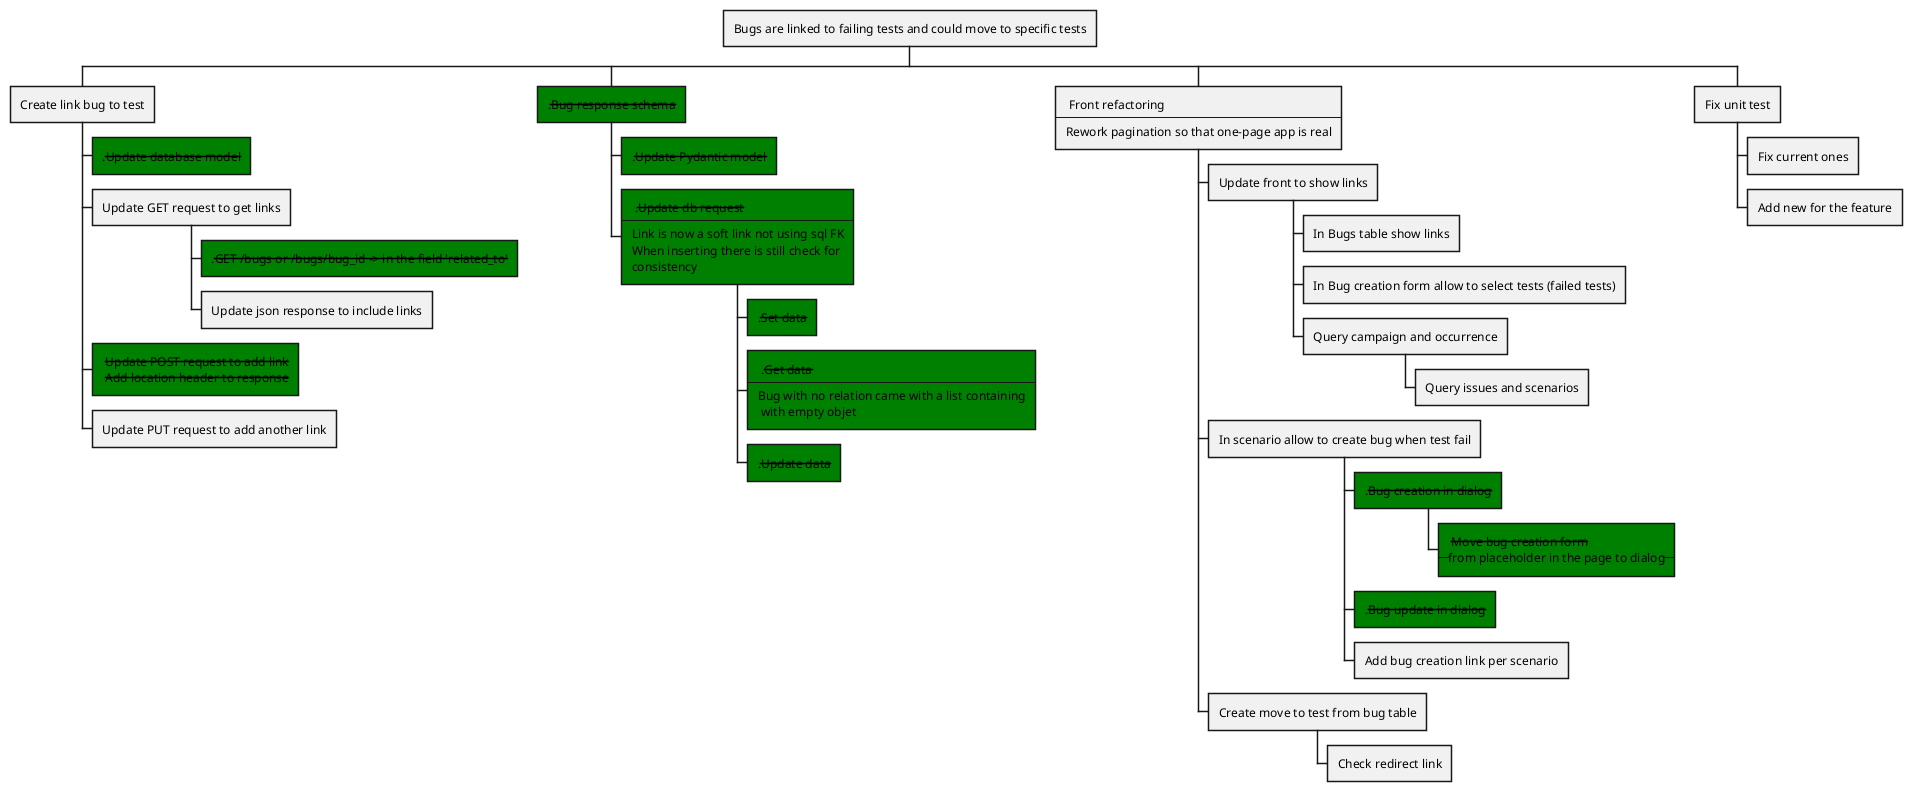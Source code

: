 @startwbs
'https://plantuml.com/wbs-diagram

'https://github.com/Hidden-goblin/eaidashboard/issues/67

* Bugs are linked to failing tests and could move to specific tests
** Create link bug to test
***[#green] .--Update database model--
*** Update GET request to get links
****[#green] .--GET /bugs or /bugs/bug_id -> in the field 'related_to'--
**** Update json response to include links
***[#green]: --Update POST request to add link--
 --Add location header to response--;
*** Update PUT request to add another link
**[#green] .--Bug response schema--
***[#green] .--Update Pydantic model--
***[#green]: .--Update db request--
----
Link is now a soft link not using sql FK
When inserting there is still check for
consistency;
****[#green] .--Set data--
****[#green]: .--Get data--
----
Bug with no relation came with a list containing
 with empty objet;
****[#green] .--Update data--
**: Front refactoring
----
Rework pagination so that one-page app is real;
*** Update front to show links
**** In Bugs table show links
**** In Bug creation form allow to select tests (failed tests)
**** Query campaign and occurrence
***** Query issues and scenarios
*** In scenario allow to create bug when test fail
****[#green] .--Bug creation in dialog--
*****[#green]: --Move bug creation form--
--from placeholder in the page to dialog--;
****[#green] .--Bug update in dialog--
**** Add bug creation link per scenario
*** Create move to test from bug table
**** Check redirect link
** Fix unit test
*** Fix current ones
*** Add new for the feature
@endwbs